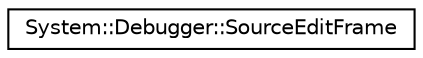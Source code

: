 digraph G
{
  edge [fontname="Helvetica",fontsize="10",labelfontname="Helvetica",labelfontsize="10"];
  node [fontname="Helvetica",fontsize="10",shape=record];
  rankdir="LR";
  Node1 [label="System::Debugger::SourceEditFrame",height=0.2,width=0.4,color="black", fillcolor="white", style="filled",URL="$class_system_1_1_debugger_1_1_source_edit_frame.html"];
}

